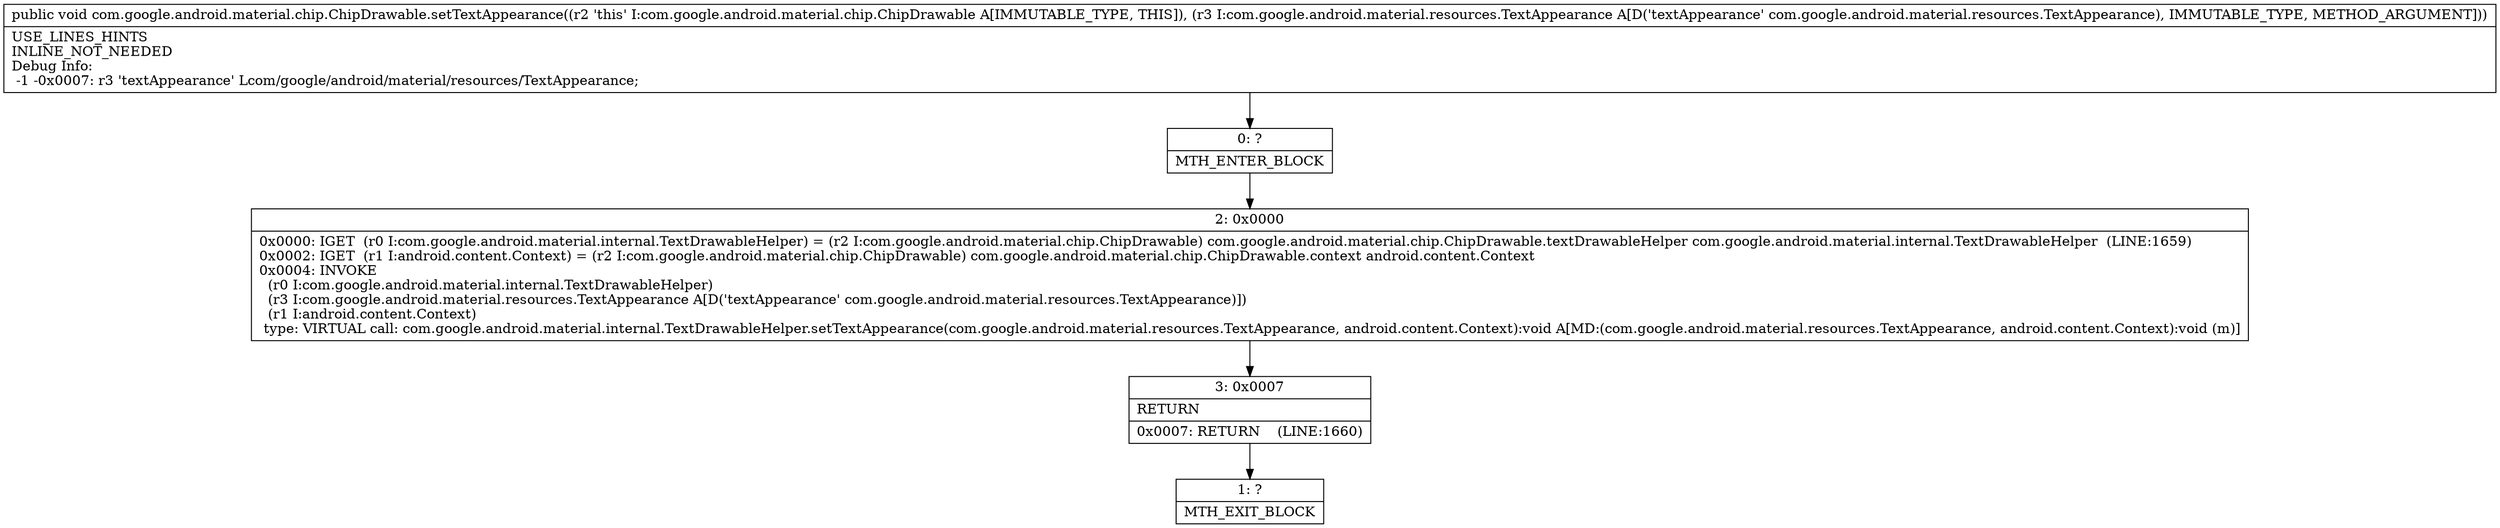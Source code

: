 digraph "CFG forcom.google.android.material.chip.ChipDrawable.setTextAppearance(Lcom\/google\/android\/material\/resources\/TextAppearance;)V" {
Node_0 [shape=record,label="{0\:\ ?|MTH_ENTER_BLOCK\l}"];
Node_2 [shape=record,label="{2\:\ 0x0000|0x0000: IGET  (r0 I:com.google.android.material.internal.TextDrawableHelper) = (r2 I:com.google.android.material.chip.ChipDrawable) com.google.android.material.chip.ChipDrawable.textDrawableHelper com.google.android.material.internal.TextDrawableHelper  (LINE:1659)\l0x0002: IGET  (r1 I:android.content.Context) = (r2 I:com.google.android.material.chip.ChipDrawable) com.google.android.material.chip.ChipDrawable.context android.content.Context \l0x0004: INVOKE  \l  (r0 I:com.google.android.material.internal.TextDrawableHelper)\l  (r3 I:com.google.android.material.resources.TextAppearance A[D('textAppearance' com.google.android.material.resources.TextAppearance)])\l  (r1 I:android.content.Context)\l type: VIRTUAL call: com.google.android.material.internal.TextDrawableHelper.setTextAppearance(com.google.android.material.resources.TextAppearance, android.content.Context):void A[MD:(com.google.android.material.resources.TextAppearance, android.content.Context):void (m)]\l}"];
Node_3 [shape=record,label="{3\:\ 0x0007|RETURN\l|0x0007: RETURN    (LINE:1660)\l}"];
Node_1 [shape=record,label="{1\:\ ?|MTH_EXIT_BLOCK\l}"];
MethodNode[shape=record,label="{public void com.google.android.material.chip.ChipDrawable.setTextAppearance((r2 'this' I:com.google.android.material.chip.ChipDrawable A[IMMUTABLE_TYPE, THIS]), (r3 I:com.google.android.material.resources.TextAppearance A[D('textAppearance' com.google.android.material.resources.TextAppearance), IMMUTABLE_TYPE, METHOD_ARGUMENT]))  | USE_LINES_HINTS\lINLINE_NOT_NEEDED\lDebug Info:\l  \-1 \-0x0007: r3 'textAppearance' Lcom\/google\/android\/material\/resources\/TextAppearance;\l}"];
MethodNode -> Node_0;Node_0 -> Node_2;
Node_2 -> Node_3;
Node_3 -> Node_1;
}

